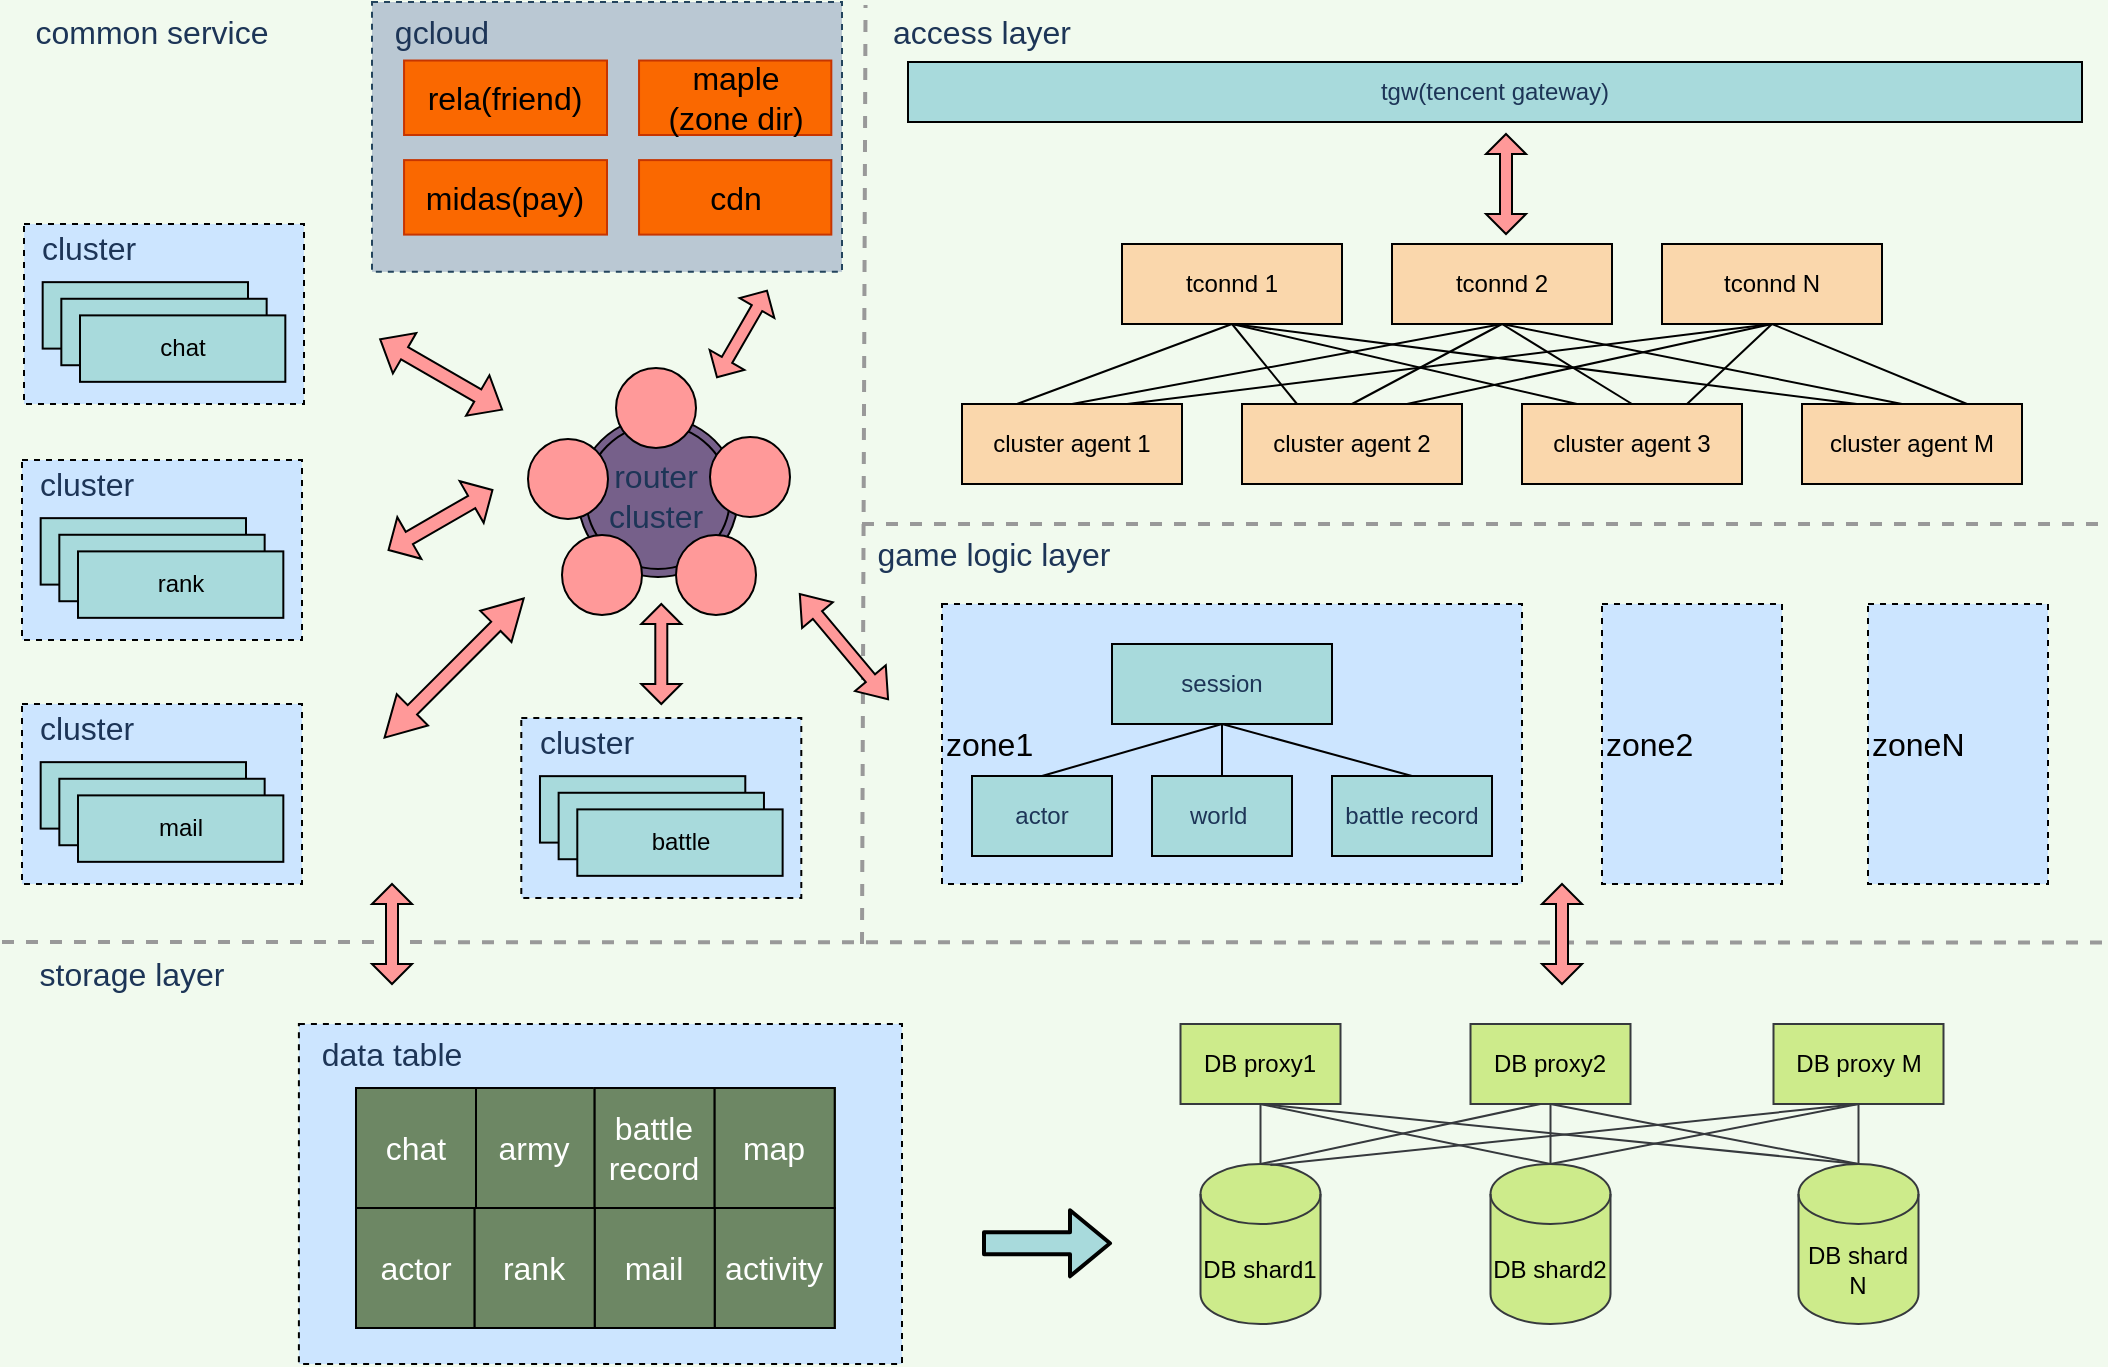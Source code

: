 <mxfile version="15.6.8" type="github" pages="2">
  <diagram id="G6-GEJdxTajni8bYdQ5X" name="Page-1">
    <mxGraphModel dx="1422" dy="774" grid="1" gridSize="10" guides="1" tooltips="1" connect="1" arrows="1" fold="1" page="1" pageScale="1" pageWidth="1169" pageHeight="827" background="#F1FAEE" math="0" shadow="0">
      <root>
        <mxCell id="0" />
        <mxCell id="1" parent="0" />
        <mxCell id="-TYBonca-6Soey4SpJ7R-21" value="zone1" style="rounded=0;whiteSpace=wrap;html=1;sketch=0;fontSize=16;strokeColor=#000000;fillColor=#cce5ff;dashed=1;align=left;" vertex="1" parent="1">
          <mxGeometry x="510" y="420" width="290" height="140" as="geometry" />
        </mxCell>
        <mxCell id="H3pQz2BiMfsaK5SPxWY5-1" value="" style="endArrow=none;html=1;rounded=0;labelBackgroundColor=#F1FAEE;strokeColor=#999999;fontColor=#1D3557;dashed=1;strokeWidth=2;startArrow=none;entryX=0.052;entryY=0.049;entryDx=0;entryDy=0;entryPerimeter=0;" parent="1" edge="1" target="-TYBonca-6Soey4SpJ7R-9">
          <mxGeometry width="50" height="50" relative="1" as="geometry">
            <mxPoint x="470" y="590" as="sourcePoint" />
            <mxPoint x="470" y="140" as="targetPoint" />
          </mxGeometry>
        </mxCell>
        <mxCell id="H3pQz2BiMfsaK5SPxWY5-2" value="tgw(tencent gateway)" style="rounded=0;whiteSpace=wrap;html=1;fillColor=#A8DADC;strokeColor=#000000;fontColor=#1D3557;" parent="1" vertex="1">
          <mxGeometry x="493" y="149" width="587" height="30" as="geometry" />
        </mxCell>
        <mxCell id="H3pQz2BiMfsaK5SPxWY5-3" value="tconnd 1" style="rounded=0;whiteSpace=wrap;html=1;fillColor=#fad7ac;strokeColor=#000000;" parent="1" vertex="1">
          <mxGeometry x="600" y="240" width="110" height="40" as="geometry" />
        </mxCell>
        <mxCell id="H3pQz2BiMfsaK5SPxWY5-4" value="tconnd 2" style="rounded=0;whiteSpace=wrap;html=1;fillColor=#fad7ac;strokeColor=#000000;" parent="1" vertex="1">
          <mxGeometry x="735" y="240" width="110" height="40" as="geometry" />
        </mxCell>
        <mxCell id="H3pQz2BiMfsaK5SPxWY5-5" value="tconnd N" style="rounded=0;whiteSpace=wrap;html=1;fillColor=#fad7ac;strokeColor=#000000;" parent="1" vertex="1">
          <mxGeometry x="870" y="240" width="110" height="40" as="geometry" />
        </mxCell>
        <mxCell id="H3pQz2BiMfsaK5SPxWY5-7" value="cluster agent 2" style="rounded=0;whiteSpace=wrap;html=1;fillColor=#fad7ac;strokeColor=#000000;" parent="1" vertex="1">
          <mxGeometry x="660" y="320" width="110" height="40" as="geometry" />
        </mxCell>
        <mxCell id="H3pQz2BiMfsaK5SPxWY5-8" value="cluster agent 3" style="rounded=0;whiteSpace=wrap;html=1;fillColor=#fad7ac;strokeColor=#000000;" parent="1" vertex="1">
          <mxGeometry x="800" y="320" width="110" height="40" as="geometry" />
        </mxCell>
        <mxCell id="H3pQz2BiMfsaK5SPxWY5-9" value="session" style="rounded=0;whiteSpace=wrap;html=1;fillColor=#A8DADC;strokeColor=#000000;fontColor=#1D3557;" parent="1" vertex="1">
          <mxGeometry x="595" y="440" width="110" height="40" as="geometry" />
        </mxCell>
        <mxCell id="H3pQz2BiMfsaK5SPxWY5-14" value="" style="endArrow=none;html=1;rounded=0;exitX=0.25;exitY=0;exitDx=0;exitDy=0;labelBackgroundColor=#F1FAEE;strokeColor=#000000;fontColor=#1D3557;" parent="1" source="H3pQz2BiMfsaK5SPxWY5-7" edge="1">
          <mxGeometry width="50" height="50" relative="1" as="geometry">
            <mxPoint x="730" y="350" as="sourcePoint" />
            <mxPoint x="655" y="280" as="targetPoint" />
          </mxGeometry>
        </mxCell>
        <mxCell id="H3pQz2BiMfsaK5SPxWY5-15" value="" style="endArrow=none;html=1;rounded=0;exitX=0.5;exitY=0;exitDx=0;exitDy=0;labelBackgroundColor=#F1FAEE;strokeColor=#000000;fontColor=#1D3557;" parent="1" source="H3pQz2BiMfsaK5SPxWY5-7" edge="1">
          <mxGeometry width="50" height="50" relative="1" as="geometry">
            <mxPoint x="697.5" y="320" as="sourcePoint" />
            <mxPoint x="790" y="280" as="targetPoint" />
          </mxGeometry>
        </mxCell>
        <mxCell id="H3pQz2BiMfsaK5SPxWY5-17" value="" style="endArrow=none;html=1;rounded=0;entryX=0.5;entryY=1;entryDx=0;entryDy=0;exitX=0.75;exitY=0;exitDx=0;exitDy=0;labelBackgroundColor=#F1FAEE;strokeColor=#000000;fontColor=#1D3557;" parent="1" source="H3pQz2BiMfsaK5SPxWY5-7" target="H3pQz2BiMfsaK5SPxWY5-5" edge="1">
          <mxGeometry width="50" height="50" relative="1" as="geometry">
            <mxPoint x="770" y="310" as="sourcePoint" />
            <mxPoint x="845" y="280" as="targetPoint" />
          </mxGeometry>
        </mxCell>
        <mxCell id="H3pQz2BiMfsaK5SPxWY5-18" value="" style="endArrow=none;html=1;rounded=0;entryX=0.5;entryY=1;entryDx=0;entryDy=0;exitX=0.25;exitY=0;exitDx=0;exitDy=0;labelBackgroundColor=#F1FAEE;strokeColor=#000000;fontColor=#1D3557;" parent="1" source="H3pQz2BiMfsaK5SPxWY5-8" target="H3pQz2BiMfsaK5SPxWY5-3" edge="1">
          <mxGeometry width="50" height="50" relative="1" as="geometry">
            <mxPoint x="697.5" y="337" as="sourcePoint" />
            <mxPoint x="665" y="290" as="targetPoint" />
          </mxGeometry>
        </mxCell>
        <mxCell id="H3pQz2BiMfsaK5SPxWY5-19" value="" style="endArrow=none;html=1;rounded=0;exitX=0.5;exitY=0;exitDx=0;exitDy=0;labelBackgroundColor=#F1FAEE;strokeColor=#000000;fontColor=#1D3557;" parent="1" source="H3pQz2BiMfsaK5SPxWY5-8" edge="1">
          <mxGeometry width="50" height="50" relative="1" as="geometry">
            <mxPoint x="837.5" y="337" as="sourcePoint" />
            <mxPoint x="790" y="280" as="targetPoint" />
          </mxGeometry>
        </mxCell>
        <mxCell id="H3pQz2BiMfsaK5SPxWY5-20" value="" style="endArrow=none;html=1;rounded=0;exitX=0.75;exitY=0;exitDx=0;exitDy=0;entryX=0.5;entryY=1;entryDx=0;entryDy=0;labelBackgroundColor=#F1FAEE;strokeColor=#000000;fontColor=#1D3557;" parent="1" source="H3pQz2BiMfsaK5SPxWY5-8" target="H3pQz2BiMfsaK5SPxWY5-5" edge="1">
          <mxGeometry width="50" height="50" relative="1" as="geometry">
            <mxPoint x="865" y="337" as="sourcePoint" />
            <mxPoint x="800" y="290" as="targetPoint" />
          </mxGeometry>
        </mxCell>
        <mxCell id="H3pQz2BiMfsaK5SPxWY5-21" value="world&amp;nbsp;" style="rounded=0;whiteSpace=wrap;html=1;fillColor=#A8DADC;strokeColor=#000000;fontColor=#1D3557;" parent="1" vertex="1">
          <mxGeometry x="615" y="506" width="70" height="40" as="geometry" />
        </mxCell>
        <mxCell id="H3pQz2BiMfsaK5SPxWY5-22" value="actor" style="rounded=0;whiteSpace=wrap;html=1;fillColor=#A8DADC;strokeColor=#000000;fontColor=#1D3557;" parent="1" vertex="1">
          <mxGeometry x="525" y="506" width="70" height="40" as="geometry" />
        </mxCell>
        <mxCell id="H3pQz2BiMfsaK5SPxWY5-23" value="battle record" style="rounded=0;whiteSpace=wrap;html=1;fillColor=#A8DADC;strokeColor=#000000;fontColor=#1D3557;" parent="1" vertex="1">
          <mxGeometry x="705" y="506" width="80" height="40" as="geometry" />
        </mxCell>
        <mxCell id="-TYBonca-6Soey4SpJ7R-1" value="DB shard1" style="shape=cylinder3;whiteSpace=wrap;html=1;boundedLbl=1;backgroundOutline=1;size=15;rounded=0;sketch=0;fillColor=#cdeb8b;strokeColor=#36393d;" vertex="1" parent="1">
          <mxGeometry x="639.25" y="700" width="60" height="80" as="geometry" />
        </mxCell>
        <mxCell id="-TYBonca-6Soey4SpJ7R-2" value="DB shard2" style="shape=cylinder3;whiteSpace=wrap;html=1;boundedLbl=1;backgroundOutline=1;size=15;rounded=0;sketch=0;fillColor=#cdeb8b;strokeColor=#36393d;" vertex="1" parent="1">
          <mxGeometry x="784.25" y="700" width="60" height="80" as="geometry" />
        </mxCell>
        <mxCell id="-TYBonca-6Soey4SpJ7R-3" value="DB shard N" style="shape=cylinder3;whiteSpace=wrap;html=1;boundedLbl=1;backgroundOutline=1;size=15;rounded=0;sketch=0;fillColor=#cdeb8b;strokeColor=#36393d;" vertex="1" parent="1">
          <mxGeometry x="938.25" y="700" width="60" height="80" as="geometry" />
        </mxCell>
        <mxCell id="-TYBonca-6Soey4SpJ7R-5" value="" style="endArrow=none;html=1;rounded=1;sketch=0;fontSize=19;fontColor=#1D3557;strokeColor=#999999;fillColor=#A8DADC;curved=0;dashed=1;strokeWidth=2;" edge="1" parent="1">
          <mxGeometry width="50" height="50" relative="1" as="geometry">
            <mxPoint x="40" y="589" as="sourcePoint" />
            <mxPoint x="1090" y="589.31" as="targetPoint" />
          </mxGeometry>
        </mxCell>
        <mxCell id="-TYBonca-6Soey4SpJ7R-6" value="storage layer" style="text;html=1;strokeColor=none;fillColor=none;align=center;verticalAlign=middle;whiteSpace=wrap;rounded=0;sketch=0;fontColor=#1D3557;fontStyle=0;fontSize=16;" vertex="1" parent="1">
          <mxGeometry x="40" y="590" width="130" height="30" as="geometry" />
        </mxCell>
        <mxCell id="-TYBonca-6Soey4SpJ7R-7" value="" style="endArrow=none;html=1;rounded=1;sketch=0;fontSize=19;fontColor=#1D3557;strokeColor=#999999;fillColor=#A8DADC;curved=0;dashed=1;strokeWidth=2;" edge="1" parent="1">
          <mxGeometry width="50" height="50" relative="1" as="geometry">
            <mxPoint x="470" y="380" as="sourcePoint" />
            <mxPoint x="1090" y="380" as="targetPoint" />
          </mxGeometry>
        </mxCell>
        <mxCell id="-TYBonca-6Soey4SpJ7R-8" value="game logic layer" style="text;html=1;strokeColor=none;fillColor=none;align=center;verticalAlign=middle;whiteSpace=wrap;rounded=0;sketch=0;fontColor=#1D3557;fontStyle=0;fontSize=16;" vertex="1" parent="1">
          <mxGeometry x="471" y="380" width="130" height="30" as="geometry" />
        </mxCell>
        <mxCell id="-TYBonca-6Soey4SpJ7R-9" value="access layer" style="text;html=1;strokeColor=none;fillColor=none;align=center;verticalAlign=middle;whiteSpace=wrap;rounded=0;sketch=0;fontColor=#1D3557;fontStyle=0;fontSize=16;" vertex="1" parent="1">
          <mxGeometry x="465" y="119" width="130" height="30" as="geometry" />
        </mxCell>
        <mxCell id="-TYBonca-6Soey4SpJ7R-10" value="common service" style="text;html=1;strokeColor=none;fillColor=none;align=center;verticalAlign=middle;whiteSpace=wrap;rounded=0;sketch=0;fontColor=#1D3557;fontStyle=0;fontSize=16;" vertex="1" parent="1">
          <mxGeometry x="50" y="119" width="130" height="30" as="geometry" />
        </mxCell>
        <mxCell id="-TYBonca-6Soey4SpJ7R-11" value="cluster agent 1" style="rounded=0;whiteSpace=wrap;html=1;fillColor=#fad7ac;strokeColor=#000000;" vertex="1" parent="1">
          <mxGeometry x="520" y="320" width="110" height="40" as="geometry" />
        </mxCell>
        <mxCell id="-TYBonca-6Soey4SpJ7R-12" value="cluster agent M" style="rounded=0;whiteSpace=wrap;html=1;fillColor=#fad7ac;strokeColor=#000000;" vertex="1" parent="1">
          <mxGeometry x="940" y="320" width="110" height="40" as="geometry" />
        </mxCell>
        <mxCell id="-TYBonca-6Soey4SpJ7R-13" value="" style="endArrow=none;html=1;rounded=0;entryX=0.5;entryY=1;entryDx=0;entryDy=0;exitX=0.75;exitY=0;exitDx=0;exitDy=0;labelBackgroundColor=#F1FAEE;strokeColor=#000000;fontColor=#1D3557;" edge="1" parent="1" source="-TYBonca-6Soey4SpJ7R-11" target="H3pQz2BiMfsaK5SPxWY5-5">
          <mxGeometry width="50" height="50" relative="1" as="geometry">
            <mxPoint x="697.5" y="330" as="sourcePoint" />
            <mxPoint x="637.5" y="290" as="targetPoint" />
          </mxGeometry>
        </mxCell>
        <mxCell id="-TYBonca-6Soey4SpJ7R-14" value="" style="endArrow=none;html=1;rounded=0;entryX=0.5;entryY=1;entryDx=0;entryDy=0;labelBackgroundColor=#F1FAEE;strokeColor=#000000;fontColor=#1D3557;" edge="1" parent="1" target="H3pQz2BiMfsaK5SPxWY5-4">
          <mxGeometry width="50" height="50" relative="1" as="geometry">
            <mxPoint x="575" y="320" as="sourcePoint" />
            <mxPoint x="907.5" y="280" as="targetPoint" />
          </mxGeometry>
        </mxCell>
        <mxCell id="-TYBonca-6Soey4SpJ7R-15" value="" style="endArrow=none;html=1;rounded=0;labelBackgroundColor=#F1FAEE;strokeColor=#000000;fontColor=#1D3557;entryX=0.5;entryY=1;entryDx=0;entryDy=0;exitX=0.25;exitY=0;exitDx=0;exitDy=0;" edge="1" parent="1" source="-TYBonca-6Soey4SpJ7R-11" target="H3pQz2BiMfsaK5SPxWY5-3">
          <mxGeometry width="50" height="50" relative="1" as="geometry">
            <mxPoint x="585.0" y="330" as="sourcePoint" />
            <mxPoint x="640" y="290" as="targetPoint" />
          </mxGeometry>
        </mxCell>
        <mxCell id="-TYBonca-6Soey4SpJ7R-16" value="" style="endArrow=none;html=1;rounded=0;labelBackgroundColor=#F1FAEE;strokeColor=#000000;fontColor=#1D3557;entryX=0.75;entryY=0;entryDx=0;entryDy=0;exitX=0.5;exitY=1;exitDx=0;exitDy=0;" edge="1" parent="1" source="H3pQz2BiMfsaK5SPxWY5-5" target="-TYBonca-6Soey4SpJ7R-12">
          <mxGeometry width="50" height="50" relative="1" as="geometry">
            <mxPoint x="960.0" y="310" as="sourcePoint" />
            <mxPoint x="1067.5" y="270" as="targetPoint" />
          </mxGeometry>
        </mxCell>
        <mxCell id="-TYBonca-6Soey4SpJ7R-19" value="" style="endArrow=none;html=1;rounded=0;labelBackgroundColor=#F1FAEE;strokeColor=#000000;fontColor=#1D3557;" edge="1" parent="1">
          <mxGeometry width="50" height="50" relative="1" as="geometry">
            <mxPoint x="790" y="280" as="sourcePoint" />
            <mxPoint x="990" y="320" as="targetPoint" />
          </mxGeometry>
        </mxCell>
        <mxCell id="-TYBonca-6Soey4SpJ7R-20" value="" style="endArrow=none;html=1;rounded=0;labelBackgroundColor=#F1FAEE;strokeColor=#000000;fontColor=#1D3557;entryX=0.25;entryY=0;entryDx=0;entryDy=0;exitX=0.5;exitY=1;exitDx=0;exitDy=0;" edge="1" parent="1" source="H3pQz2BiMfsaK5SPxWY5-3" target="-TYBonca-6Soey4SpJ7R-12">
          <mxGeometry width="50" height="50" relative="1" as="geometry">
            <mxPoint x="800" y="290" as="sourcePoint" />
            <mxPoint x="1000" y="330" as="targetPoint" />
          </mxGeometry>
        </mxCell>
        <mxCell id="-TYBonca-6Soey4SpJ7R-23" value="DB proxy2" style="rounded=0;whiteSpace=wrap;html=1;fillColor=#cdeb8b;strokeColor=#36393d;" vertex="1" parent="1">
          <mxGeometry x="774.25" y="630" width="80" height="40" as="geometry" />
        </mxCell>
        <mxCell id="-TYBonca-6Soey4SpJ7R-24" value="DB proxy M" style="rounded=0;whiteSpace=wrap;html=1;fillColor=#cdeb8b;strokeColor=#36393d;" vertex="1" parent="1">
          <mxGeometry x="925.75" y="630" width="85" height="40" as="geometry" />
        </mxCell>
        <mxCell id="-TYBonca-6Soey4SpJ7R-26" value="DB proxy1" style="rounded=0;whiteSpace=wrap;html=1;fillColor=#cdeb8b;strokeColor=#36393d;" vertex="1" parent="1">
          <mxGeometry x="629.25" y="630" width="80" height="40" as="geometry" />
        </mxCell>
        <mxCell id="-TYBonca-6Soey4SpJ7R-28" value="" style="endArrow=none;html=1;rounded=0;exitX=0.5;exitY=0;exitDx=0;exitDy=0;labelBackgroundColor=#F1FAEE;fontColor=#1D3557;exitPerimeter=0;entryX=0.5;entryY=1;entryDx=0;entryDy=0;fillColor=#cdeb8b;strokeColor=#36393d;" edge="1" parent="1" source="-TYBonca-6Soey4SpJ7R-2" target="-TYBonca-6Soey4SpJ7R-26">
          <mxGeometry width="50" height="50" relative="1" as="geometry">
            <mxPoint x="709.25" y="710" as="sourcePoint" />
            <mxPoint x="676.75" y="670" as="targetPoint" />
          </mxGeometry>
        </mxCell>
        <mxCell id="-TYBonca-6Soey4SpJ7R-29" value="" style="endArrow=none;html=1;rounded=0;labelBackgroundColor=#F1FAEE;fontColor=#1D3557;fillColor=#cdeb8b;strokeColor=#36393d;" edge="1" parent="1" source="-TYBonca-6Soey4SpJ7R-1">
          <mxGeometry width="50" height="50" relative="1" as="geometry">
            <mxPoint x="784.15" y="709.76" as="sourcePoint" />
            <mxPoint x="669.25" y="670" as="targetPoint" />
          </mxGeometry>
        </mxCell>
        <mxCell id="-TYBonca-6Soey4SpJ7R-30" value="" style="endArrow=none;html=1;rounded=0;labelBackgroundColor=#F1FAEE;fontColor=#1D3557;exitX=0.5;exitY=0;exitDx=0;exitDy=0;exitPerimeter=0;fillColor=#cdeb8b;strokeColor=#36393d;" edge="1" parent="1" source="-TYBonca-6Soey4SpJ7R-1">
          <mxGeometry width="50" height="50" relative="1" as="geometry">
            <mxPoint x="679.25" y="710.0" as="sourcePoint" />
            <mxPoint x="809.25" y="670" as="targetPoint" />
          </mxGeometry>
        </mxCell>
        <mxCell id="-TYBonca-6Soey4SpJ7R-31" value="" style="endArrow=none;html=1;rounded=0;labelBackgroundColor=#F1FAEE;fontColor=#1D3557;entryX=0.5;entryY=1;entryDx=0;entryDy=0;exitX=0.582;exitY=0.006;exitDx=0;exitDy=0;exitPerimeter=0;fillColor=#cdeb8b;strokeColor=#36393d;" edge="1" parent="1" source="-TYBonca-6Soey4SpJ7R-1" target="-TYBonca-6Soey4SpJ7R-24">
          <mxGeometry width="50" height="50" relative="1" as="geometry">
            <mxPoint x="679.25" y="710.0" as="sourcePoint" />
            <mxPoint x="784.85" y="679.44" as="targetPoint" />
          </mxGeometry>
        </mxCell>
        <mxCell id="-TYBonca-6Soey4SpJ7R-32" value="" style="endArrow=none;html=1;rounded=0;exitX=0.5;exitY=0;exitDx=0;exitDy=0;labelBackgroundColor=#F1FAEE;fontColor=#1D3557;exitPerimeter=0;entryX=0.5;entryY=1;entryDx=0;entryDy=0;fillColor=#cdeb8b;strokeColor=#36393d;" edge="1" parent="1" source="-TYBonca-6Soey4SpJ7R-3" target="-TYBonca-6Soey4SpJ7R-26">
          <mxGeometry width="50" height="50" relative="1" as="geometry">
            <mxPoint x="784.15" y="709.76" as="sourcePoint" />
            <mxPoint x="679.25" y="680.0" as="targetPoint" />
          </mxGeometry>
        </mxCell>
        <mxCell id="-TYBonca-6Soey4SpJ7R-33" value="" style="endArrow=none;html=1;rounded=0;labelBackgroundColor=#F1FAEE;fontColor=#1D3557;entryX=0.5;entryY=1;entryDx=0;entryDy=0;fillColor=#cdeb8b;strokeColor=#36393d;" edge="1" parent="1" target="-TYBonca-6Soey4SpJ7R-23">
          <mxGeometry width="50" height="50" relative="1" as="geometry">
            <mxPoint x="814.25" y="700" as="sourcePoint" />
            <mxPoint x="714.25" y="680.0" as="targetPoint" />
          </mxGeometry>
        </mxCell>
        <mxCell id="-TYBonca-6Soey4SpJ7R-34" value="" style="endArrow=none;html=1;rounded=0;labelBackgroundColor=#F1FAEE;fontColor=#1D3557;entryX=0.5;entryY=1;entryDx=0;entryDy=0;fillColor=#cdeb8b;strokeColor=#36393d;" edge="1" parent="1" source="-TYBonca-6Soey4SpJ7R-3" target="-TYBonca-6Soey4SpJ7R-24">
          <mxGeometry width="50" height="50" relative="1" as="geometry">
            <mxPoint x="848.25" y="710.0" as="sourcePoint" />
            <mxPoint x="848.25" y="680.0" as="targetPoint" />
          </mxGeometry>
        </mxCell>
        <mxCell id="-TYBonca-6Soey4SpJ7R-35" value="" style="endArrow=none;html=1;rounded=0;labelBackgroundColor=#F1FAEE;fontColor=#1D3557;entryX=0.5;entryY=1;entryDx=0;entryDy=0;exitX=0.5;exitY=0;exitDx=0;exitDy=0;exitPerimeter=0;fillColor=#cdeb8b;strokeColor=#36393d;" edge="1" parent="1" source="-TYBonca-6Soey4SpJ7R-3" target="-TYBonca-6Soey4SpJ7R-23">
          <mxGeometry width="50" height="50" relative="1" as="geometry">
            <mxPoint x="954.25" y="710.0" as="sourcePoint" />
            <mxPoint x="954.25" y="680.0" as="targetPoint" />
          </mxGeometry>
        </mxCell>
        <mxCell id="-TYBonca-6Soey4SpJ7R-36" value="" style="endArrow=none;html=1;rounded=0;labelBackgroundColor=#F1FAEE;fontColor=#1D3557;entryX=0.5;entryY=1;entryDx=0;entryDy=0;exitX=0.5;exitY=0;exitDx=0;exitDy=0;exitPerimeter=0;fillColor=#cdeb8b;strokeColor=#36393d;" edge="1" parent="1" source="-TYBonca-6Soey4SpJ7R-2" target="-TYBonca-6Soey4SpJ7R-24">
          <mxGeometry width="50" height="50" relative="1" as="geometry">
            <mxPoint x="719.17" y="710.48" as="sourcePoint" />
            <mxPoint x="954.25" y="680.0" as="targetPoint" />
          </mxGeometry>
        </mxCell>
        <mxCell id="-TYBonca-6Soey4SpJ7R-37" value="zone2" style="rounded=0;whiteSpace=wrap;html=1;sketch=0;fontSize=16;strokeColor=#000000;fillColor=#cce5ff;dashed=1;align=left;" vertex="1" parent="1">
          <mxGeometry x="840" y="420" width="90" height="140" as="geometry" />
        </mxCell>
        <mxCell id="-TYBonca-6Soey4SpJ7R-38" value="zoneN" style="rounded=0;whiteSpace=wrap;html=1;sketch=0;fontSize=16;strokeColor=#000000;fillColor=#cce5ff;dashed=1;align=left;" vertex="1" parent="1">
          <mxGeometry x="973" y="420" width="90" height="140" as="geometry" />
        </mxCell>
        <mxCell id="-TYBonca-6Soey4SpJ7R-54" value="" style="shape=doubleArrow;direction=south;whiteSpace=wrap;html=1;rounded=0;sketch=0;fontSize=16;align=left;fillColor=#FF9999;" vertex="1" parent="1">
          <mxGeometry x="782" y="185" width="20" height="50" as="geometry" />
        </mxCell>
        <mxCell id="-TYBonca-6Soey4SpJ7R-55" value="" style="shape=doubleArrow;direction=south;whiteSpace=wrap;html=1;rounded=0;sketch=0;fontSize=16;align=left;fillColor=#FF9999;" vertex="1" parent="1">
          <mxGeometry x="810" y="560" width="20" height="50" as="geometry" />
        </mxCell>
        <mxCell id="-TYBonca-6Soey4SpJ7R-57" value="" style="shape=doubleArrow;direction=south;whiteSpace=wrap;html=1;rounded=0;sketch=0;fontSize=16;align=left;fillColor=#FF9999;" vertex="1" parent="1">
          <mxGeometry x="225" y="560" width="20" height="50" as="geometry" />
        </mxCell>
        <mxCell id="-TYBonca-6Soey4SpJ7R-94" value="" style="shape=doubleArrow;direction=south;whiteSpace=wrap;html=1;rounded=0;sketch=0;fontSize=16;align=left;fillColor=#FF9999;rotation=45;" vertex="1" parent="1">
          <mxGeometry x="255.01" y="402.85" width="22.1" height="98.37" as="geometry" />
        </mxCell>
        <mxCell id="-TYBonca-6Soey4SpJ7R-95" value="" style="shape=doubleArrow;direction=south;whiteSpace=wrap;html=1;rounded=0;sketch=0;fontSize=16;align=left;fillColor=#FF9999;rotation=60;" vertex="1" parent="1">
          <mxGeometry x="247.25" y="348" width="24" height="60" as="geometry" />
        </mxCell>
        <mxCell id="-TYBonca-6Soey4SpJ7R-96" value="" style="shape=doubleArrow;direction=south;whiteSpace=wrap;html=1;rounded=0;sketch=0;fontSize=16;align=left;fillColor=#FF9999;rotation=120;" vertex="1" parent="1">
          <mxGeometry x="247.9" y="270" width="23.35" height="70.41" as="geometry" />
        </mxCell>
        <mxCell id="-TYBonca-6Soey4SpJ7R-105" value="" style="group" vertex="1" connectable="0" parent="1">
          <mxGeometry x="303" y="302" width="131" height="123.47" as="geometry" />
        </mxCell>
        <mxCell id="-TYBonca-6Soey4SpJ7R-58" value="" style="ellipse;shape=doubleEllipse;whiteSpace=wrap;html=1;aspect=fixed;rounded=0;sketch=0;fontSize=16;fontColor=#ffffff;strokeColor=#000000;fillColor=#76608a;align=left;" vertex="1" parent="-TYBonca-6Soey4SpJ7R-105">
          <mxGeometry x="25" y="24.47" width="80" height="80" as="geometry" />
        </mxCell>
        <mxCell id="-TYBonca-6Soey4SpJ7R-98" value="" style="ellipse;whiteSpace=wrap;html=1;aspect=fixed;rounded=0;sketch=0;fontSize=16;fontColor=#1D3557;strokeColor=#000000;fillColor=#FF9999;align=left;" vertex="1" parent="-TYBonca-6Soey4SpJ7R-105">
          <mxGeometry x="44" width="40" height="40" as="geometry" />
        </mxCell>
        <mxCell id="-TYBonca-6Soey4SpJ7R-100" value="" style="ellipse;whiteSpace=wrap;html=1;aspect=fixed;rounded=0;sketch=0;fontSize=16;fontColor=#1D3557;strokeColor=#000000;fillColor=#FF9999;align=left;" vertex="1" parent="-TYBonca-6Soey4SpJ7R-105">
          <mxGeometry x="91" y="34.47" width="40" height="40" as="geometry" />
        </mxCell>
        <mxCell id="-TYBonca-6Soey4SpJ7R-101" value="" style="ellipse;whiteSpace=wrap;html=1;aspect=fixed;rounded=0;sketch=0;fontSize=16;fontColor=#1D3557;strokeColor=#000000;fillColor=#FF9999;align=left;" vertex="1" parent="-TYBonca-6Soey4SpJ7R-105">
          <mxGeometry y="35.47" width="40" height="40" as="geometry" />
        </mxCell>
        <mxCell id="-TYBonca-6Soey4SpJ7R-102" value="" style="ellipse;whiteSpace=wrap;html=1;aspect=fixed;rounded=0;sketch=0;fontSize=16;fontColor=#1D3557;strokeColor=#000000;fillColor=#FF9999;align=left;" vertex="1" parent="-TYBonca-6Soey4SpJ7R-105">
          <mxGeometry x="74" y="83.47" width="40" height="40" as="geometry" />
        </mxCell>
        <mxCell id="-TYBonca-6Soey4SpJ7R-103" value="" style="ellipse;whiteSpace=wrap;html=1;aspect=fixed;rounded=0;sketch=0;fontSize=16;fontColor=#1D3557;strokeColor=#000000;fillColor=#FF9999;align=left;" vertex="1" parent="-TYBonca-6Soey4SpJ7R-105">
          <mxGeometry x="17" y="83.47" width="40" height="40" as="geometry" />
        </mxCell>
        <mxCell id="-TYBonca-6Soey4SpJ7R-104" value="router&lt;br&gt;cluster" style="text;html=1;strokeColor=none;fillColor=none;align=center;verticalAlign=middle;whiteSpace=wrap;rounded=0;sketch=0;fontColor=#1D3557;fontStyle=0;fontSize=16;" vertex="1" parent="-TYBonca-6Soey4SpJ7R-105">
          <mxGeometry x="25" y="29.47" width="78" height="70" as="geometry" />
        </mxCell>
        <mxCell id="-TYBonca-6Soey4SpJ7R-106" value="" style="endArrow=none;html=1;rounded=0;labelBackgroundColor=#F1FAEE;strokeColor=#000000;fontColor=#1D3557;entryX=0.5;entryY=1;entryDx=0;entryDy=0;exitX=0.5;exitY=0;exitDx=0;exitDy=0;" edge="1" parent="1" source="H3pQz2BiMfsaK5SPxWY5-22" target="H3pQz2BiMfsaK5SPxWY5-9">
          <mxGeometry width="50" height="50" relative="1" as="geometry">
            <mxPoint x="560" y="510" as="sourcePoint" />
            <mxPoint x="660" y="470" as="targetPoint" />
          </mxGeometry>
        </mxCell>
        <mxCell id="-TYBonca-6Soey4SpJ7R-107" value="" style="endArrow=none;html=1;rounded=0;labelBackgroundColor=#F1FAEE;strokeColor=#000000;fontColor=#1D3557;" edge="1" parent="1" source="H3pQz2BiMfsaK5SPxWY5-21">
          <mxGeometry width="50" height="50" relative="1" as="geometry">
            <mxPoint x="570.0" y="516" as="sourcePoint" />
            <mxPoint x="650" y="480" as="targetPoint" />
          </mxGeometry>
        </mxCell>
        <mxCell id="-TYBonca-6Soey4SpJ7R-108" value="" style="endArrow=none;html=1;rounded=0;labelBackgroundColor=#F1FAEE;strokeColor=#000000;fontColor=#1D3557;exitX=0.5;exitY=0;exitDx=0;exitDy=0;" edge="1" parent="1" source="H3pQz2BiMfsaK5SPxWY5-23">
          <mxGeometry width="50" height="50" relative="1" as="geometry">
            <mxPoint x="660" y="516" as="sourcePoint" />
            <mxPoint x="650" y="480" as="targetPoint" />
          </mxGeometry>
        </mxCell>
        <mxCell id="-TYBonca-6Soey4SpJ7R-111" value="" style="shape=doubleArrow;direction=south;whiteSpace=wrap;html=1;rounded=0;sketch=0;fontSize=16;align=left;fillColor=#FF9999;rotation=140;" vertex="1" parent="1">
          <mxGeometry x="450.94" y="407" width="20.06" height="68.65" as="geometry" />
        </mxCell>
        <mxCell id="-TYBonca-6Soey4SpJ7R-112" value="" style="group" vertex="1" connectable="0" parent="1">
          <mxGeometry x="51" y="230" width="140" height="90" as="geometry" />
        </mxCell>
        <mxCell id="-TYBonca-6Soey4SpJ7R-77" value="" style="rounded=0;whiteSpace=wrap;html=1;sketch=0;fontSize=16;strokeColor=#000000;fillColor=#cce5ff;dashed=1;align=left;" vertex="1" parent="-TYBonca-6Soey4SpJ7R-112">
          <mxGeometry width="140" height="90" as="geometry" />
        </mxCell>
        <mxCell id="-TYBonca-6Soey4SpJ7R-78" value="cluster" style="text;html=1;strokeColor=none;fillColor=none;align=center;verticalAlign=middle;whiteSpace=wrap;rounded=0;sketch=0;fontColor=#1D3557;fontStyle=0;fontSize=16;" vertex="1" parent="-TYBonca-6Soey4SpJ7R-112">
          <mxGeometry width="65.333" height="24.923" as="geometry" />
        </mxCell>
        <mxCell id="-TYBonca-6Soey4SpJ7R-79" value="chat&amp;nbsp;" style="rounded=0;whiteSpace=wrap;html=1;fillColor=#A8DADC;strokeColor=#000000;" vertex="1" parent="-TYBonca-6Soey4SpJ7R-112">
          <mxGeometry x="9.333" y="29.077" width="102.667" height="33.231" as="geometry" />
        </mxCell>
        <mxCell id="-TYBonca-6Soey4SpJ7R-80" value="chat&amp;nbsp;" style="rounded=0;whiteSpace=wrap;html=1;fillColor=#A8DADC;strokeColor=#000000;" vertex="1" parent="-TYBonca-6Soey4SpJ7R-112">
          <mxGeometry x="18.667" y="37.385" width="102.667" height="33.231" as="geometry" />
        </mxCell>
        <mxCell id="-TYBonca-6Soey4SpJ7R-81" value="chat" style="rounded=0;whiteSpace=wrap;html=1;fillColor=#A8DADC;strokeColor=#000000;" vertex="1" parent="-TYBonca-6Soey4SpJ7R-112">
          <mxGeometry x="28" y="45.692" width="102.667" height="33.231" as="geometry" />
        </mxCell>
        <mxCell id="-TYBonca-6Soey4SpJ7R-113" value="" style="group" vertex="1" connectable="0" parent="1">
          <mxGeometry x="50" y="348" width="140" height="90" as="geometry" />
        </mxCell>
        <mxCell id="-TYBonca-6Soey4SpJ7R-114" value="" style="rounded=0;whiteSpace=wrap;html=1;sketch=0;fontSize=16;strokeColor=#000000;fillColor=#cce5ff;dashed=1;align=left;" vertex="1" parent="-TYBonca-6Soey4SpJ7R-113">
          <mxGeometry width="140" height="90" as="geometry" />
        </mxCell>
        <mxCell id="-TYBonca-6Soey4SpJ7R-115" value="cluster" style="text;html=1;strokeColor=none;fillColor=none;align=center;verticalAlign=middle;whiteSpace=wrap;rounded=0;sketch=0;fontColor=#1D3557;fontStyle=0;fontSize=16;" vertex="1" parent="-TYBonca-6Soey4SpJ7R-113">
          <mxGeometry width="65.333" height="24.923" as="geometry" />
        </mxCell>
        <mxCell id="-TYBonca-6Soey4SpJ7R-116" value="chat&amp;nbsp;" style="rounded=0;whiteSpace=wrap;html=1;fillColor=#A8DADC;strokeColor=#000000;" vertex="1" parent="-TYBonca-6Soey4SpJ7R-113">
          <mxGeometry x="9.333" y="29.077" width="102.667" height="33.231" as="geometry" />
        </mxCell>
        <mxCell id="-TYBonca-6Soey4SpJ7R-117" value="chat&amp;nbsp;" style="rounded=0;whiteSpace=wrap;html=1;fillColor=#A8DADC;strokeColor=#000000;" vertex="1" parent="-TYBonca-6Soey4SpJ7R-113">
          <mxGeometry x="18.667" y="37.385" width="102.667" height="33.231" as="geometry" />
        </mxCell>
        <mxCell id="-TYBonca-6Soey4SpJ7R-118" value="rank" style="rounded=0;whiteSpace=wrap;html=1;fillColor=#A8DADC;strokeColor=#000000;" vertex="1" parent="-TYBonca-6Soey4SpJ7R-113">
          <mxGeometry x="28" y="45.692" width="102.667" height="33.231" as="geometry" />
        </mxCell>
        <mxCell id="-TYBonca-6Soey4SpJ7R-119" value="" style="group" vertex="1" connectable="0" parent="1">
          <mxGeometry x="50" y="470" width="140" height="90" as="geometry" />
        </mxCell>
        <mxCell id="-TYBonca-6Soey4SpJ7R-120" value="" style="rounded=0;whiteSpace=wrap;html=1;sketch=0;fontSize=16;strokeColor=#000000;fillColor=#cce5ff;dashed=1;align=left;" vertex="1" parent="-TYBonca-6Soey4SpJ7R-119">
          <mxGeometry width="140" height="90" as="geometry" />
        </mxCell>
        <mxCell id="-TYBonca-6Soey4SpJ7R-121" value="cluster" style="text;html=1;strokeColor=none;fillColor=none;align=center;verticalAlign=middle;whiteSpace=wrap;rounded=0;sketch=0;fontColor=#1D3557;fontStyle=0;fontSize=16;" vertex="1" parent="-TYBonca-6Soey4SpJ7R-119">
          <mxGeometry width="65.333" height="24.923" as="geometry" />
        </mxCell>
        <mxCell id="-TYBonca-6Soey4SpJ7R-122" value="chat&amp;nbsp;" style="rounded=0;whiteSpace=wrap;html=1;fillColor=#A8DADC;strokeColor=#000000;" vertex="1" parent="-TYBonca-6Soey4SpJ7R-119">
          <mxGeometry x="9.333" y="29.077" width="102.667" height="33.231" as="geometry" />
        </mxCell>
        <mxCell id="-TYBonca-6Soey4SpJ7R-123" value="chat&amp;nbsp;" style="rounded=0;whiteSpace=wrap;html=1;fillColor=#A8DADC;strokeColor=#000000;" vertex="1" parent="-TYBonca-6Soey4SpJ7R-119">
          <mxGeometry x="18.667" y="37.385" width="102.667" height="33.231" as="geometry" />
        </mxCell>
        <mxCell id="-TYBonca-6Soey4SpJ7R-124" value="mail" style="rounded=0;whiteSpace=wrap;html=1;fillColor=#A8DADC;strokeColor=#000000;" vertex="1" parent="-TYBonca-6Soey4SpJ7R-119">
          <mxGeometry x="28" y="45.692" width="102.667" height="33.231" as="geometry" />
        </mxCell>
        <mxCell id="-TYBonca-6Soey4SpJ7R-125" value="" style="group" vertex="1" connectable="0" parent="1">
          <mxGeometry x="299.65" y="477" width="140" height="90" as="geometry" />
        </mxCell>
        <mxCell id="-TYBonca-6Soey4SpJ7R-126" value="" style="rounded=0;whiteSpace=wrap;html=1;sketch=0;fontSize=16;strokeColor=#000000;fillColor=#cce5ff;dashed=1;align=left;" vertex="1" parent="-TYBonca-6Soey4SpJ7R-125">
          <mxGeometry width="140" height="90" as="geometry" />
        </mxCell>
        <mxCell id="-TYBonca-6Soey4SpJ7R-127" value="cluster" style="text;html=1;strokeColor=none;fillColor=none;align=center;verticalAlign=middle;whiteSpace=wrap;rounded=0;sketch=0;fontColor=#1D3557;fontStyle=0;fontSize=16;" vertex="1" parent="-TYBonca-6Soey4SpJ7R-125">
          <mxGeometry width="65.333" height="24.923" as="geometry" />
        </mxCell>
        <mxCell id="-TYBonca-6Soey4SpJ7R-128" value="chat&amp;nbsp;" style="rounded=0;whiteSpace=wrap;html=1;fillColor=#A8DADC;strokeColor=#000000;" vertex="1" parent="-TYBonca-6Soey4SpJ7R-125">
          <mxGeometry x="9.333" y="29.077" width="102.667" height="33.231" as="geometry" />
        </mxCell>
        <mxCell id="-TYBonca-6Soey4SpJ7R-129" value="chat&amp;nbsp;" style="rounded=0;whiteSpace=wrap;html=1;fillColor=#A8DADC;strokeColor=#000000;" vertex="1" parent="-TYBonca-6Soey4SpJ7R-125">
          <mxGeometry x="18.667" y="37.385" width="102.667" height="33.231" as="geometry" />
        </mxCell>
        <mxCell id="-TYBonca-6Soey4SpJ7R-130" value="battle" style="rounded=0;whiteSpace=wrap;html=1;fillColor=#A8DADC;strokeColor=#000000;" vertex="1" parent="-TYBonca-6Soey4SpJ7R-125">
          <mxGeometry x="28" y="45.692" width="102.667" height="33.231" as="geometry" />
        </mxCell>
        <mxCell id="-TYBonca-6Soey4SpJ7R-141" value="" style="rounded=0;whiteSpace=wrap;html=1;sketch=0;fontSize=16;strokeColor=#000000;fillColor=#cce5ff;dashed=1;align=left;" vertex="1" parent="1">
          <mxGeometry x="188.45" y="630" width="301.55" height="170" as="geometry" />
        </mxCell>
        <mxCell id="-TYBonca-6Soey4SpJ7R-142" value="data table" style="text;html=1;strokeColor=none;fillColor=none;align=center;verticalAlign=middle;whiteSpace=wrap;rounded=0;sketch=0;fontColor=#1D3557;fontStyle=0;fontSize=16;" vertex="1" parent="1">
          <mxGeometry x="170" y="630" width="130" height="30" as="geometry" />
        </mxCell>
        <mxCell id="-TYBonca-6Soey4SpJ7R-152" value="" style="group;fillColor=#ffcd28;gradientColor=#ffa500;strokeColor=#d79b00;" vertex="1" connectable="0" parent="1">
          <mxGeometry x="217" y="662" width="239.333" height="120" as="geometry" />
        </mxCell>
        <mxCell id="-TYBonca-6Soey4SpJ7R-135" value="actor" style="whiteSpace=wrap;html=1;aspect=fixed;rounded=0;sketch=0;fontSize=16;fontColor=#ffffff;strokeColor=#000000;fillColor=#6d8764;align=center;" vertex="1" parent="-TYBonca-6Soey4SpJ7R-152">
          <mxGeometry y="60" width="60" height="60" as="geometry" />
        </mxCell>
        <mxCell id="-TYBonca-6Soey4SpJ7R-136" value="rank" style="whiteSpace=wrap;html=1;aspect=fixed;rounded=0;sketch=0;fontSize=16;fontColor=#1D3557;strokeColor=#000000;fillColor=#A8DADC;align=center;" vertex="1" parent="-TYBonca-6Soey4SpJ7R-152">
          <mxGeometry x="59.333" y="60" width="60" height="60" as="geometry" />
        </mxCell>
        <mxCell id="-TYBonca-6Soey4SpJ7R-144" value="chat" style="whiteSpace=wrap;html=1;aspect=fixed;rounded=0;sketch=0;fontSize=16;strokeColor=#3A5431;fillColor=#6d8764;align=center;fontColor=#ffffff;" vertex="1" parent="-TYBonca-6Soey4SpJ7R-152">
          <mxGeometry width="60" height="60" as="geometry" />
        </mxCell>
        <mxCell id="-TYBonca-6Soey4SpJ7R-145" value="army" style="whiteSpace=wrap;html=1;aspect=fixed;rounded=0;sketch=0;fontSize=16;fontColor=#1D3557;strokeColor=#000000;fillColor=#A8DADC;align=center;" vertex="1" parent="-TYBonca-6Soey4SpJ7R-152">
          <mxGeometry x="59.333" width="60" height="60" as="geometry" />
        </mxCell>
        <mxCell id="-TYBonca-6Soey4SpJ7R-148" value="battle&lt;br&gt;record" style="whiteSpace=wrap;html=1;aspect=fixed;rounded=0;sketch=0;fontSize=16;fontColor=#1D3557;strokeColor=#000000;fillColor=#A8DADC;align=center;" vertex="1" parent="-TYBonca-6Soey4SpJ7R-152">
          <mxGeometry x="119.333" width="60" height="60" as="geometry" />
        </mxCell>
        <mxCell id="-TYBonca-6Soey4SpJ7R-149" value="mail" style="whiteSpace=wrap;html=1;aspect=fixed;rounded=0;sketch=0;fontSize=16;fontColor=#1D3557;strokeColor=#000000;fillColor=#A8DADC;align=center;" vertex="1" parent="-TYBonca-6Soey4SpJ7R-152">
          <mxGeometry x="119.333" y="60" width="60" height="60" as="geometry" />
        </mxCell>
        <mxCell id="-TYBonca-6Soey4SpJ7R-150" value="map" style="whiteSpace=wrap;html=1;aspect=fixed;rounded=0;sketch=0;fontSize=16;fontColor=#1D3557;strokeColor=#000000;fillColor=#A8DADC;align=center;" vertex="1" parent="-TYBonca-6Soey4SpJ7R-152">
          <mxGeometry x="179.333" width="60" height="60" as="geometry" />
        </mxCell>
        <mxCell id="-TYBonca-6Soey4SpJ7R-151" value="chat" style="whiteSpace=wrap;html=1;aspect=fixed;rounded=0;sketch=0;fontSize=16;fontColor=#1D3557;strokeColor=#000000;fillColor=#A8DADC;align=center;" vertex="1" parent="-TYBonca-6Soey4SpJ7R-152">
          <mxGeometry x="179.333" y="60" width="60" height="60" as="geometry" />
        </mxCell>
        <mxCell id="-TYBonca-6Soey4SpJ7R-153" value="chat" style="whiteSpace=wrap;html=1;aspect=fixed;rounded=0;sketch=0;fontSize=16;strokeColor=#3A5431;fillColor=#6d8764;align=center;fontColor=#ffffff;" vertex="1" parent="-TYBonca-6Soey4SpJ7R-152">
          <mxGeometry width="60" height="60" as="geometry" />
        </mxCell>
        <mxCell id="-TYBonca-6Soey4SpJ7R-154" value="army" style="whiteSpace=wrap;html=1;aspect=fixed;rounded=0;sketch=0;fontSize=16;fontColor=#ffffff;strokeColor=#000000;fillColor=#6d8764;align=center;" vertex="1" parent="-TYBonca-6Soey4SpJ7R-152">
          <mxGeometry x="59.333" width="60" height="60" as="geometry" />
        </mxCell>
        <mxCell id="-TYBonca-6Soey4SpJ7R-155" value="battle&lt;br&gt;record" style="whiteSpace=wrap;html=1;aspect=fixed;rounded=0;sketch=0;fontSize=16;fontColor=#ffffff;strokeColor=#3A5431;fillColor=#6d8764;align=center;" vertex="1" parent="-TYBonca-6Soey4SpJ7R-152">
          <mxGeometry x="119.333" width="60" height="60" as="geometry" />
        </mxCell>
        <mxCell id="-TYBonca-6Soey4SpJ7R-156" value="map" style="whiteSpace=wrap;html=1;aspect=fixed;rounded=0;sketch=0;fontSize=16;fontColor=#ffffff;strokeColor=#3A5431;fillColor=#6d8764;align=center;" vertex="1" parent="-TYBonca-6Soey4SpJ7R-152">
          <mxGeometry x="179.333" width="60" height="60" as="geometry" />
        </mxCell>
        <mxCell id="-TYBonca-6Soey4SpJ7R-157" value="activity" style="whiteSpace=wrap;html=1;aspect=fixed;rounded=0;sketch=0;fontSize=16;fontColor=#ffffff;strokeColor=#000000;fillColor=#6d8764;align=center;" vertex="1" parent="-TYBonca-6Soey4SpJ7R-152">
          <mxGeometry x="179.333" y="60" width="60" height="60" as="geometry" />
        </mxCell>
        <mxCell id="-TYBonca-6Soey4SpJ7R-158" value="mail" style="whiteSpace=wrap;html=1;aspect=fixed;rounded=0;sketch=0;fontSize=16;fontColor=#ffffff;strokeColor=#000000;fillColor=#6d8764;align=center;" vertex="1" parent="-TYBonca-6Soey4SpJ7R-152">
          <mxGeometry x="119.333" y="60" width="60" height="60" as="geometry" />
        </mxCell>
        <mxCell id="-TYBonca-6Soey4SpJ7R-159" value="rank" style="whiteSpace=wrap;html=1;aspect=fixed;rounded=0;sketch=0;fontSize=16;fontColor=#ffffff;strokeColor=#000000;fillColor=#6d8764;align=center;" vertex="1" parent="-TYBonca-6Soey4SpJ7R-152">
          <mxGeometry x="59.333" y="60" width="60" height="60" as="geometry" />
        </mxCell>
        <mxCell id="-TYBonca-6Soey4SpJ7R-160" value="battle&lt;br&gt;record" style="whiteSpace=wrap;html=1;aspect=fixed;rounded=0;sketch=0;fontSize=16;fontColor=#ffffff;strokeColor=#000000;fillColor=#6d8764;align=center;" vertex="1" parent="-TYBonca-6Soey4SpJ7R-152">
          <mxGeometry x="119.333" width="60" height="60" as="geometry" />
        </mxCell>
        <mxCell id="-TYBonca-6Soey4SpJ7R-161" value="map" style="whiteSpace=wrap;html=1;aspect=fixed;rounded=0;sketch=0;fontSize=16;fontColor=#ffffff;strokeColor=#000000;fillColor=#6d8764;align=center;" vertex="1" parent="-TYBonca-6Soey4SpJ7R-152">
          <mxGeometry x="179.333" width="60" height="60" as="geometry" />
        </mxCell>
        <mxCell id="-TYBonca-6Soey4SpJ7R-162" value="chat" style="whiteSpace=wrap;html=1;aspect=fixed;rounded=0;sketch=0;fontSize=16;strokeColor=#000000;fillColor=#6d8764;align=center;fontColor=#ffffff;" vertex="1" parent="-TYBonca-6Soey4SpJ7R-152">
          <mxGeometry width="60" height="60" as="geometry" />
        </mxCell>
        <mxCell id="-TYBonca-6Soey4SpJ7R-163" value="" style="shape=flexArrow;endArrow=classic;html=1;rounded=1;sketch=0;fontSize=16;fontColor=#1D3557;strokeColor=#000000;strokeWidth=2;fillColor=#A8DADC;curved=0;" edge="1" parent="1">
          <mxGeometry width="50" height="50" relative="1" as="geometry">
            <mxPoint x="530" y="739.66" as="sourcePoint" />
            <mxPoint x="595" y="739.66" as="targetPoint" />
          </mxGeometry>
        </mxCell>
        <mxCell id="-TYBonca-6Soey4SpJ7R-170" value="" style="group" vertex="1" connectable="0" parent="1">
          <mxGeometry x="225" y="119" width="235" height="134.92" as="geometry" />
        </mxCell>
        <mxCell id="-TYBonca-6Soey4SpJ7R-165" value="" style="rounded=0;whiteSpace=wrap;html=1;sketch=0;fontSize=16;strokeColor=#23445d;fillColor=#bac8d3;dashed=1;align=left;" vertex="1" parent="-TYBonca-6Soey4SpJ7R-170">
          <mxGeometry width="235" height="134.92" as="geometry" />
        </mxCell>
        <mxCell id="-TYBonca-6Soey4SpJ7R-166" value="gcloud" style="text;html=1;strokeColor=none;fillColor=none;align=center;verticalAlign=middle;whiteSpace=wrap;rounded=0;sketch=0;fontColor=#1D3557;fontStyle=0;fontSize=16;" vertex="1" parent="-TYBonca-6Soey4SpJ7R-170">
          <mxGeometry y="1.668e-14" width="69.788" height="29.261" as="geometry" />
        </mxCell>
        <mxCell id="-TYBonca-6Soey4SpJ7R-172" value="rela(friend)" style="rounded=0;whiteSpace=wrap;html=1;sketch=0;fontSize=16;fontColor=#000000;strokeColor=#C73500;fillColor=#fa6800;align=center;" vertex="1" parent="-TYBonca-6Soey4SpJ7R-170">
          <mxGeometry x="16.023" y="29.261" width="101.477" height="37.24" as="geometry" />
        </mxCell>
        <mxCell id="-TYBonca-6Soey4SpJ7R-173" value="midas(pay)" style="rounded=0;whiteSpace=wrap;html=1;sketch=0;fontSize=16;fontColor=#000000;strokeColor=#C73500;fillColor=#fa6800;align=center;" vertex="1" parent="-TYBonca-6Soey4SpJ7R-170">
          <mxGeometry x="16.023" y="79.06" width="101.477" height="37.24" as="geometry" />
        </mxCell>
        <mxCell id="-TYBonca-6Soey4SpJ7R-174" value="maple&lt;br&gt;(zone dir)" style="rounded=0;whiteSpace=wrap;html=1;sketch=0;fontSize=16;fontColor=#000000;strokeColor=#C73500;fillColor=#fa6800;align=center;" vertex="1" parent="-TYBonca-6Soey4SpJ7R-170">
          <mxGeometry x="133.523" y="29.261" width="96.136" height="37.24" as="geometry" />
        </mxCell>
        <mxCell id="-TYBonca-6Soey4SpJ7R-175" value="cdn" style="rounded=0;whiteSpace=wrap;html=1;sketch=0;fontSize=16;fontColor=#000000;strokeColor=#C73500;fillColor=#fa6800;align=center;" vertex="1" parent="-TYBonca-6Soey4SpJ7R-170">
          <mxGeometry x="133.523" y="79.061" width="96.136" height="37.24" as="geometry" />
        </mxCell>
        <mxCell id="-TYBonca-6Soey4SpJ7R-176" value="" style="shape=doubleArrow;direction=south;whiteSpace=wrap;html=1;rounded=0;sketch=0;fontSize=16;align=left;fillColor=#FF9999;" vertex="1" parent="1">
          <mxGeometry x="359.65" y="420" width="20" height="50" as="geometry" />
        </mxCell>
        <mxCell id="-TYBonca-6Soey4SpJ7R-177" value="" style="shape=doubleArrow;direction=south;whiteSpace=wrap;html=1;rounded=0;sketch=0;fontSize=16;align=left;fillColor=#FF9999;rotation=30;" vertex="1" parent="1">
          <mxGeometry x="400" y="260" width="20" height="50" as="geometry" />
        </mxCell>
      </root>
    </mxGraphModel>
  </diagram>
  <diagram id="tr6Cm_fnw_d3farfgj_Y" name="Page-2">
    <mxGraphModel dx="2062" dy="1122" grid="1" gridSize="10" guides="1" tooltips="1" connect="1" arrows="1" fold="1" page="1" pageScale="1" pageWidth="1654" pageHeight="1169" math="0" shadow="0">
      <root>
        <mxCell id="BptxMjRW79i1g737dbED-0" />
        <mxCell id="BptxMjRW79i1g737dbED-1" parent="BptxMjRW79i1g737dbED-0" />
      </root>
    </mxGraphModel>
  </diagram>
</mxfile>
